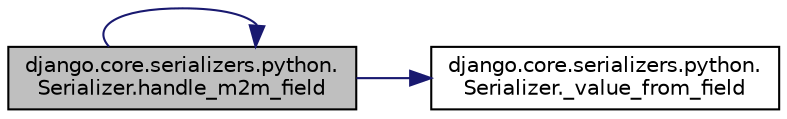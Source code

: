 digraph "django.core.serializers.python.Serializer.handle_m2m_field"
{
 // LATEX_PDF_SIZE
  edge [fontname="Helvetica",fontsize="10",labelfontname="Helvetica",labelfontsize="10"];
  node [fontname="Helvetica",fontsize="10",shape=record];
  rankdir="LR";
  Node1 [label="django.core.serializers.python.\lSerializer.handle_m2m_field",height=0.2,width=0.4,color="black", fillcolor="grey75", style="filled", fontcolor="black",tooltip=" "];
  Node1 -> Node2 [color="midnightblue",fontsize="10",style="solid",fontname="Helvetica"];
  Node2 [label="django.core.serializers.python.\lSerializer._value_from_field",height=0.2,width=0.4,color="black", fillcolor="white", style="filled",URL="$df/d57/classdjango_1_1core_1_1serializers_1_1python_1_1_serializer.html#a1f1ac1ae07c7857206f9017469b667b1",tooltip=" "];
  Node1 -> Node1 [color="midnightblue",fontsize="10",style="solid",fontname="Helvetica"];
}
